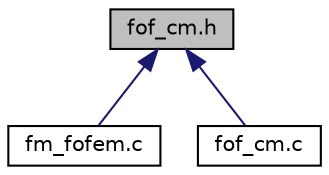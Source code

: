 digraph "fof_cm.h"
{
  edge [fontname="Helvetica",fontsize="10",labelfontname="Helvetica",labelfontsize="10"];
  node [fontname="Helvetica",fontsize="10",shape=record];
  Node1 [label="fof_cm.h",height=0.2,width=0.4,color="black", fillcolor="grey75", style="filled", fontcolor="black"];
  Node1 -> Node2 [dir="back",color="midnightblue",fontsize="10",style="solid",fontname="Helvetica"];
  Node2 [label="fm_fofem.c",height=0.2,width=0.4,color="black", fillcolor="white", style="filled",URL="$fm__fofem_8c.html"];
  Node1 -> Node3 [dir="back",color="midnightblue",fontsize="10",style="solid",fontname="Helvetica"];
  Node3 [label="fof_cm.c",height=0.2,width=0.4,color="black", fillcolor="white", style="filled",URL="$fof__cm_8c.html"];
}
